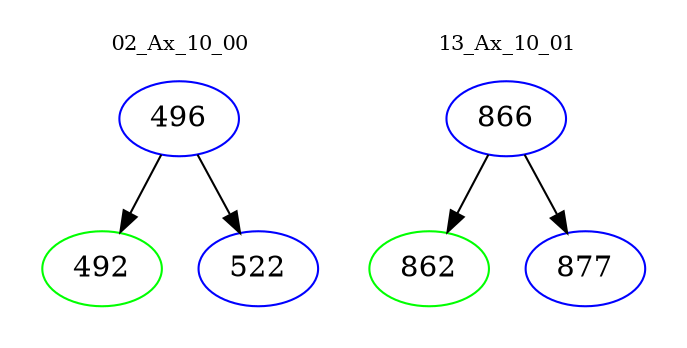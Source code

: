 digraph{
subgraph cluster_0 {
color = white
label = "02_Ax_10_00";
fontsize=10;
T0_496 [label="496", color="blue"]
T0_496 -> T0_492 [color="black"]
T0_492 [label="492", color="green"]
T0_496 -> T0_522 [color="black"]
T0_522 [label="522", color="blue"]
}
subgraph cluster_1 {
color = white
label = "13_Ax_10_01";
fontsize=10;
T1_866 [label="866", color="blue"]
T1_866 -> T1_862 [color="black"]
T1_862 [label="862", color="green"]
T1_866 -> T1_877 [color="black"]
T1_877 [label="877", color="blue"]
}
}
